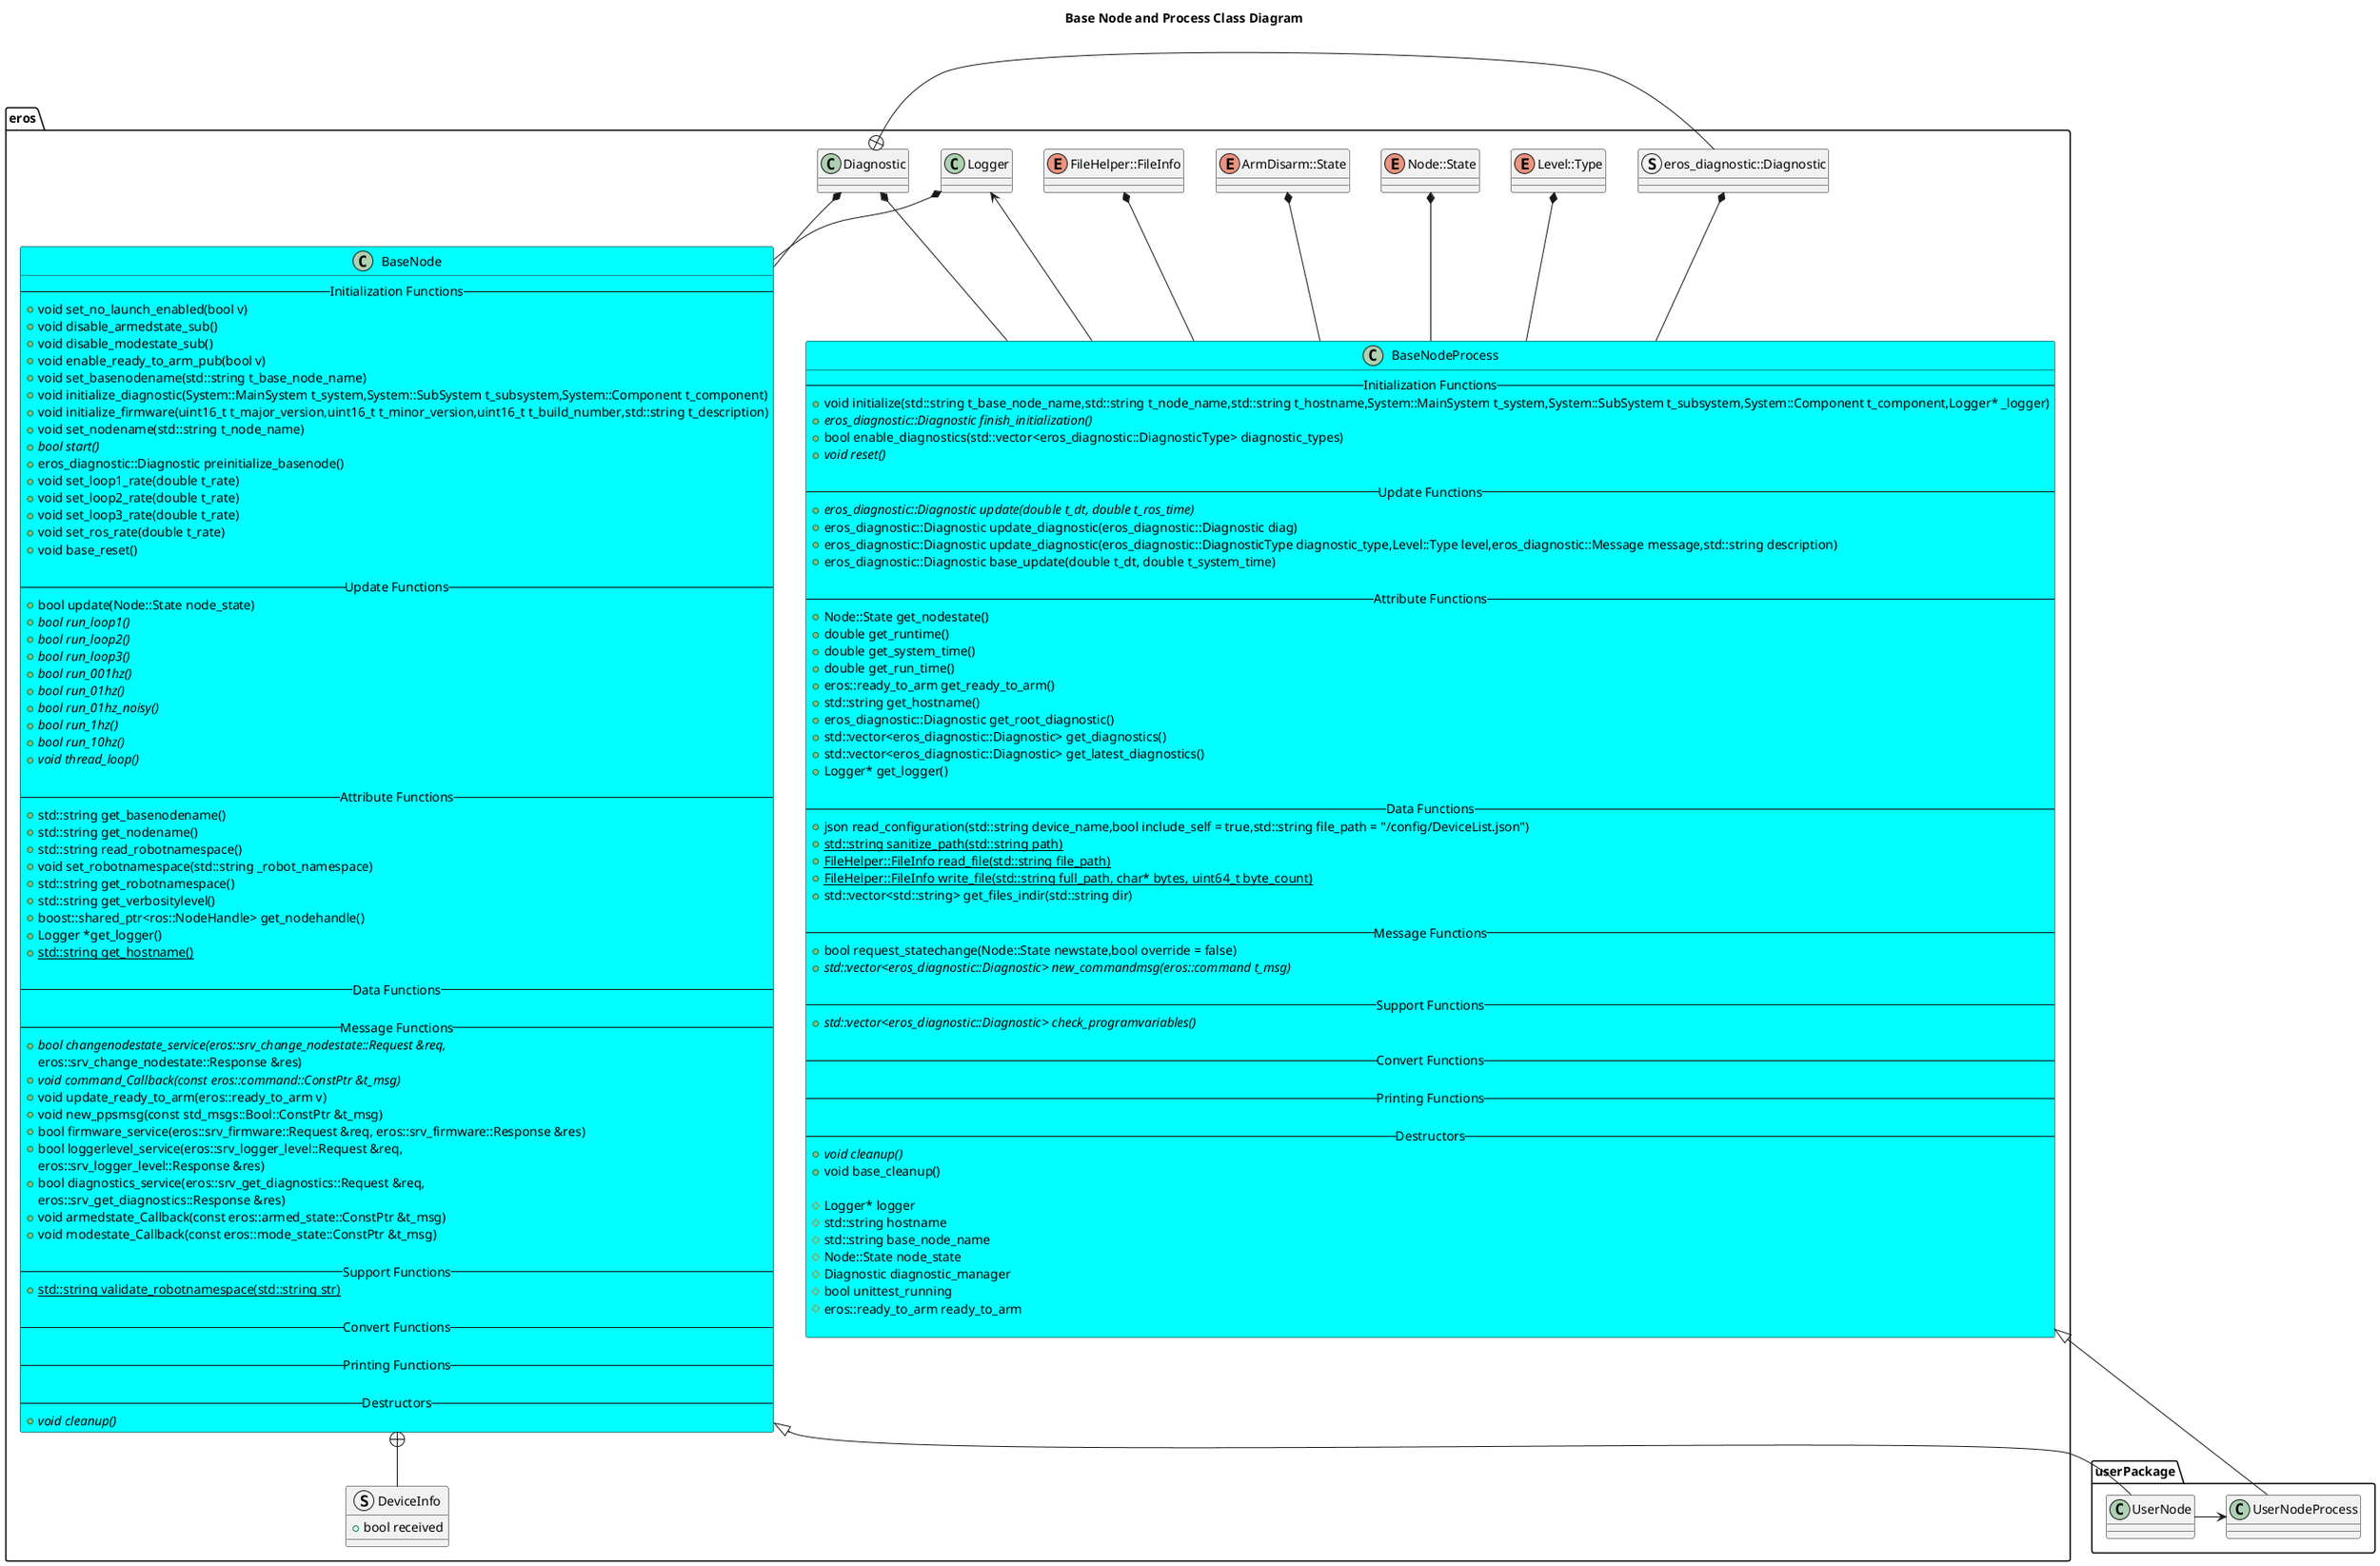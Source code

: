 @startuml
title Base Node and Process Class Diagram
package eros {
    together {
        enum Level::Type
        struct eros_diagnostic::Diagnostic
        enum Node::State
        class Logger
        enum ArmDisarm::State
        enum FileHelper::FileInfo
        class Diagnostic
    }

    Logger <-- BaseNodeProcess
    Level::Type *-- BaseNodeProcess
    eros_diagnostic::Diagnostic *-- BaseNodeProcess
    Node::State *-- BaseNodeProcess
    ArmDisarm::State *-- BaseNodeProcess
    FileHelper::FileInfo *-- BaseNodeProcess
    Diagnostic *-- BaseNodeProcess
    Diagnostic *-- BaseNode
    Logger *-- BaseNode
    Diagnostic +- eros_diagnostic::Diagnostic
    class BaseNodeProcess #Cyan {
        -- Initialization Functions --
        +void initialize(std::string t_base_node_name,std::string t_node_name,std::string t_hostname,System::MainSystem t_system,System::SubSystem t_subsystem,System::Component t_component,Logger* _logger)
        +{abstract} eros_diagnostic::Diagnostic finish_initialization()
        +bool enable_diagnostics(std::vector<eros_diagnostic::DiagnosticType> diagnostic_types)
        +{abstract} void reset()

        -- Update Functions --
        +{abstract} eros_diagnostic::Diagnostic update(double t_dt, double t_ros_time)
        +eros_diagnostic::Diagnostic update_diagnostic(eros_diagnostic::Diagnostic diag)
        +eros_diagnostic::Diagnostic update_diagnostic(eros_diagnostic::DiagnosticType diagnostic_type,Level::Type level,eros_diagnostic::Message message,std::string description)
        +eros_diagnostic::Diagnostic base_update(double t_dt, double t_system_time)

        -- Attribute Functions --
        +Node::State get_nodestate()
        +double get_runtime()
        +double get_system_time() 
        +double get_run_time()
        +eros::ready_to_arm get_ready_to_arm()
        +std::string get_hostname()
        +eros_diagnostic::Diagnostic get_root_diagnostic()
        +std::vector<eros_diagnostic::Diagnostic> get_diagnostics()
        +std::vector<eros_diagnostic::Diagnostic> get_latest_diagnostics()
        +Logger* get_logger()

        -- Data Functions --
        +json read_configuration(std::string device_name,bool include_self = true,std::string file_path = "~/config/DeviceList.json")
        +{static} std::string sanitize_path(std::string path)
        +{static} FileHelper::FileInfo read_file(std::string file_path)
        +{static} FileHelper::FileInfo write_file(std::string full_path, char* bytes, uint64_t byte_count)
        +std::vector<std::string> get_files_indir(std::string dir)

        -- Message Functions --
        +bool request_statechange(Node::State newstate,bool override = false)
        +{abstract} std::vector<eros_diagnostic::Diagnostic> new_commandmsg(eros::command t_msg)
        
        -- Support Functions --
        +{abstract} std::vector<eros_diagnostic::Diagnostic> check_programvariables() 

        -- Convert Functions --
        
        -- Printing Functions --

        -- Destructors --
        +{abstract} void cleanup()
        +void base_cleanup()
  
        #Logger* logger
        #std::string hostname
        #std::string base_node_name
        #Node::State node_state
        #Diagnostic diagnostic_manager
        #bool unittest_running
        #eros::ready_to_arm ready_to_arm

    }
    struct DeviceInfo {
        +bool received
    }
    class BaseNode #Cyan {
        -- Initialization Functions --
        +void set_no_launch_enabled(bool v)
        +void disable_armedstate_sub()
        +void disable_modestate_sub()
        +void enable_ready_to_arm_pub(bool v)
        +void set_basenodename(std::string t_base_node_name)
        +void initialize_diagnostic(System::MainSystem t_system,System::SubSystem t_subsystem,System::Component t_component)
        +void initialize_firmware(uint16_t t_major_version,uint16_t t_minor_version,uint16_t t_build_number,std::string t_description)
        +void set_nodename(std::string t_node_name)
        +{abstract} bool start()
        +eros_diagnostic::Diagnostic preinitialize_basenode()
        +void set_loop1_rate(double t_rate)
        +void set_loop2_rate(double t_rate)
        +void set_loop3_rate(double t_rate)
        +void set_ros_rate(double t_rate)
        +void base_reset()

        -- Update Functions --
        +bool update(Node::State node_state)
        +{abstract} bool run_loop1()
        +{abstract} bool run_loop2()
        +{abstract} bool run_loop3()
        +{abstract} bool run_001hz()
        +{abstract} bool run_01hz()
        +{abstract} bool run_01hz_noisy()
        +{abstract} bool run_1hz()
        +{abstract} bool run_10hz()
        +{abstract} void thread_loop()

        -- Attribute Functions --
        +std::string get_basenodename()
        +std::string get_nodename()
        +std::string read_robotnamespace()
        +void set_robotnamespace(std::string _robot_namespace)
        +std::string get_robotnamespace()
        +std::string get_verbositylevel()
        +boost::shared_ptr<ros::NodeHandle> get_nodehandle()
        +Logger *get_logger()
        +{static} std::string get_hostname()

        -- Data Functions --

        -- Message Functions --
        +{abstract} bool changenodestate_service(eros::srv_change_nodestate::Request &req,
                                            eros::srv_change_nodestate::Response &res)
        +{abstract} void command_Callback(const eros::command::ConstPtr &t_msg)
        +void update_ready_to_arm(eros::ready_to_arm v)
        +void new_ppsmsg(const std_msgs::Bool::ConstPtr &t_msg)
        +bool firmware_service(eros::srv_firmware::Request &req, eros::srv_firmware::Response &res)
        +bool loggerlevel_service(eros::srv_logger_level::Request &req,
                                eros::srv_logger_level::Response &res)
        +bool diagnostics_service(eros::srv_get_diagnostics::Request &req,
                                eros::srv_get_diagnostics::Response &res)
        +void armedstate_Callback(const eros::armed_state::ConstPtr &t_msg)
        +void modestate_Callback(const eros::mode_state::ConstPtr &t_msg)

        -- Support Functions --
        +{static} std::string validate_robotnamespace(std::string str)

        -- Convert Functions --
        
        -- Printing Functions --

        -- Destructors --
        +{abstract} void cleanup()
    }
    BaseNode +-- DeviceInfo
}
package userPackage {
    class UserNodeProcess
    class UserNode
    BaseNode <|-- UserNode
    BaseNodeProcess <|-- UserNodeProcess
    UserNode -> UserNodeProcess 
}
@enduml
